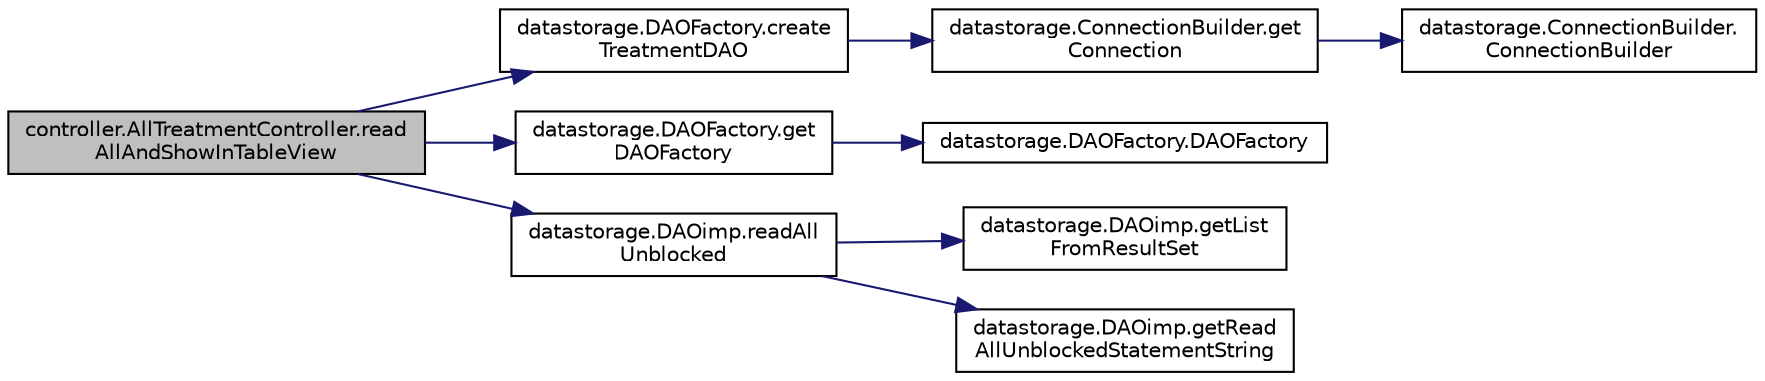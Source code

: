 digraph "controller.AllTreatmentController.readAllAndShowInTableView"
{
 // LATEX_PDF_SIZE
  edge [fontname="Helvetica",fontsize="10",labelfontname="Helvetica",labelfontsize="10"];
  node [fontname="Helvetica",fontsize="10",shape=record];
  rankdir="LR";
  Node1 [label="controller.AllTreatmentController.read\lAllAndShowInTableView",height=0.2,width=0.4,color="black", fillcolor="grey75", style="filled", fontcolor="black",tooltip="calls readAll in TreatmentDAO and shows treatments in the table"];
  Node1 -> Node2 [color="midnightblue",fontsize="10",style="solid",fontname="Helvetica"];
  Node2 [label="datastorage.DAOFactory.create\lTreatmentDAO",height=0.2,width=0.4,color="black", fillcolor="white", style="filled",URL="$db/d7f/classdatastorage_1_1DAOFactory.html#a0df05e282b9c6c3e904c8a25457ec956",tooltip="creates a new instance of the TreatmentDAO"];
  Node2 -> Node3 [color="midnightblue",fontsize="10",style="solid",fontname="Helvetica"];
  Node3 [label="datastorage.ConnectionBuilder.get\lConnection",height=0.2,width=0.4,color="black", fillcolor="white", style="filled",URL="$d6/d58/classdatastorage_1_1ConnectionBuilder.html#a217c33442528663e5d3199ade7c19ed1",tooltip="when no Connection has been made, initializes a new ConnectionBuilder"];
  Node3 -> Node4 [color="midnightblue",fontsize="10",style="solid",fontname="Helvetica"];
  Node4 [label="datastorage.ConnectionBuilder.\lConnectionBuilder",height=0.2,width=0.4,color="black", fillcolor="white", style="filled",URL="$d6/d58/classdatastorage_1_1ConnectionBuilder.html#a9af3a7f1e527e35fae23c4e06e6494e7",tooltip="creates connection to back-end"];
  Node1 -> Node5 [color="midnightblue",fontsize="10",style="solid",fontname="Helvetica"];
  Node5 [label="datastorage.DAOFactory.get\lDAOFactory",height=0.2,width=0.4,color="black", fillcolor="white", style="filled",URL="$db/d7f/classdatastorage_1_1DAOFactory.html#a489d0947d5e2601ff8617b5e45cbea12",tooltip="Singleton which instantiates a new Object of this class if none already exists."];
  Node5 -> Node6 [color="midnightblue",fontsize="10",style="solid",fontname="Helvetica"];
  Node6 [label="datastorage.DAOFactory.DAOFactory",height=0.2,width=0.4,color="black", fillcolor="white", style="filled",URL="$db/d7f/classdatastorage_1_1DAOFactory.html#ad381ed774680f7634e4d4ef879b039ae",tooltip="privater constructor to prevent free initializing of a new object"];
  Node1 -> Node7 [color="midnightblue",fontsize="10",style="solid",fontname="Helvetica"];
  Node7 [label="datastorage.DAOimp.readAll\lUnblocked",height=0.2,width=0.4,color="black", fillcolor="white", style="filled",URL="$db/d11/classdatastorage_1_1DAOimp.html#a62348aba3d586903f2d54d6bd3973338",tooltip="calls getReadAllUnblockedStatementString method and makes a new list of objects out of the result"];
  Node7 -> Node8 [color="midnightblue",fontsize="10",style="solid",fontname="Helvetica"];
  Node8 [label="datastorage.DAOimp.getList\lFromResultSet",height=0.2,width=0.4,color="black", fillcolor="white", style="filled",URL="$db/d11/classdatastorage_1_1DAOimp.html#a1f0fcbb5b757af15b198c1d52fc0158b",tooltip=" "];
  Node7 -> Node9 [color="midnightblue",fontsize="10",style="solid",fontname="Helvetica"];
  Node9 [label="datastorage.DAOimp.getRead\lAllUnblockedStatementString",height=0.2,width=0.4,color="black", fillcolor="white", style="filled",URL="$db/d11/classdatastorage_1_1DAOimp.html#a3878f193969ec84b41892041a635d1a1",tooltip=" "];
}

